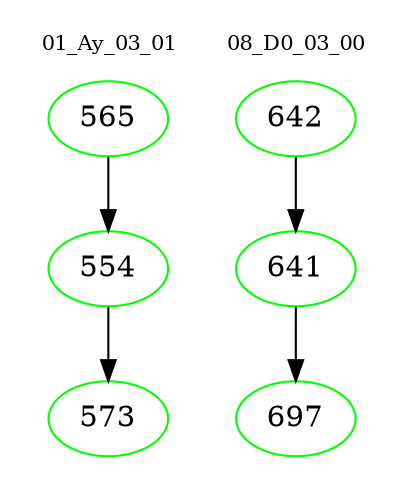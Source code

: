 digraph{
subgraph cluster_0 {
color = white
label = "01_Ay_03_01";
fontsize=10;
T0_565 [label="565", color="green"]
T0_565 -> T0_554 [color="black"]
T0_554 [label="554", color="green"]
T0_554 -> T0_573 [color="black"]
T0_573 [label="573", color="green"]
}
subgraph cluster_1 {
color = white
label = "08_D0_03_00";
fontsize=10;
T1_642 [label="642", color="green"]
T1_642 -> T1_641 [color="black"]
T1_641 [label="641", color="green"]
T1_641 -> T1_697 [color="black"]
T1_697 [label="697", color="green"]
}
}
